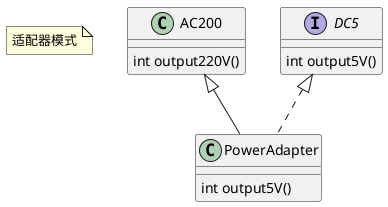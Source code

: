 @startuml
'https://plantuml.com/class-diagram

note as adapter
适配器模式
end note

class AC200 {
    int output220V()
}
interface DC5 {
    int output5V()
}
class PowerAdapter {
    int output5V()
}

AC200 <|-- PowerAdapter
DC5 <|.. PowerAdapter


@enduml
